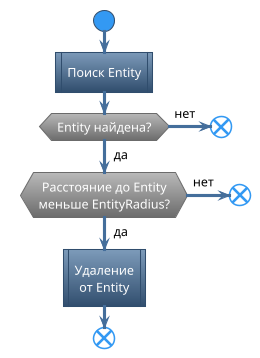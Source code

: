 @startuml
!theme spacelab
skinparam DefaultTextAlignment center
skinparam ConditionEndStyle hline

start
:Поиск Entity|
if (Entity найдена?) then (<color:black>да) 
    if(Расстояние до Entity\nменьше EntityRadius?) then (<color:black>да)
        :Удаление\nот Entity|
        end
    else (<color:black>нет) 
        end
    endif
else (<color:black>нет)
    end
endif
@enduml